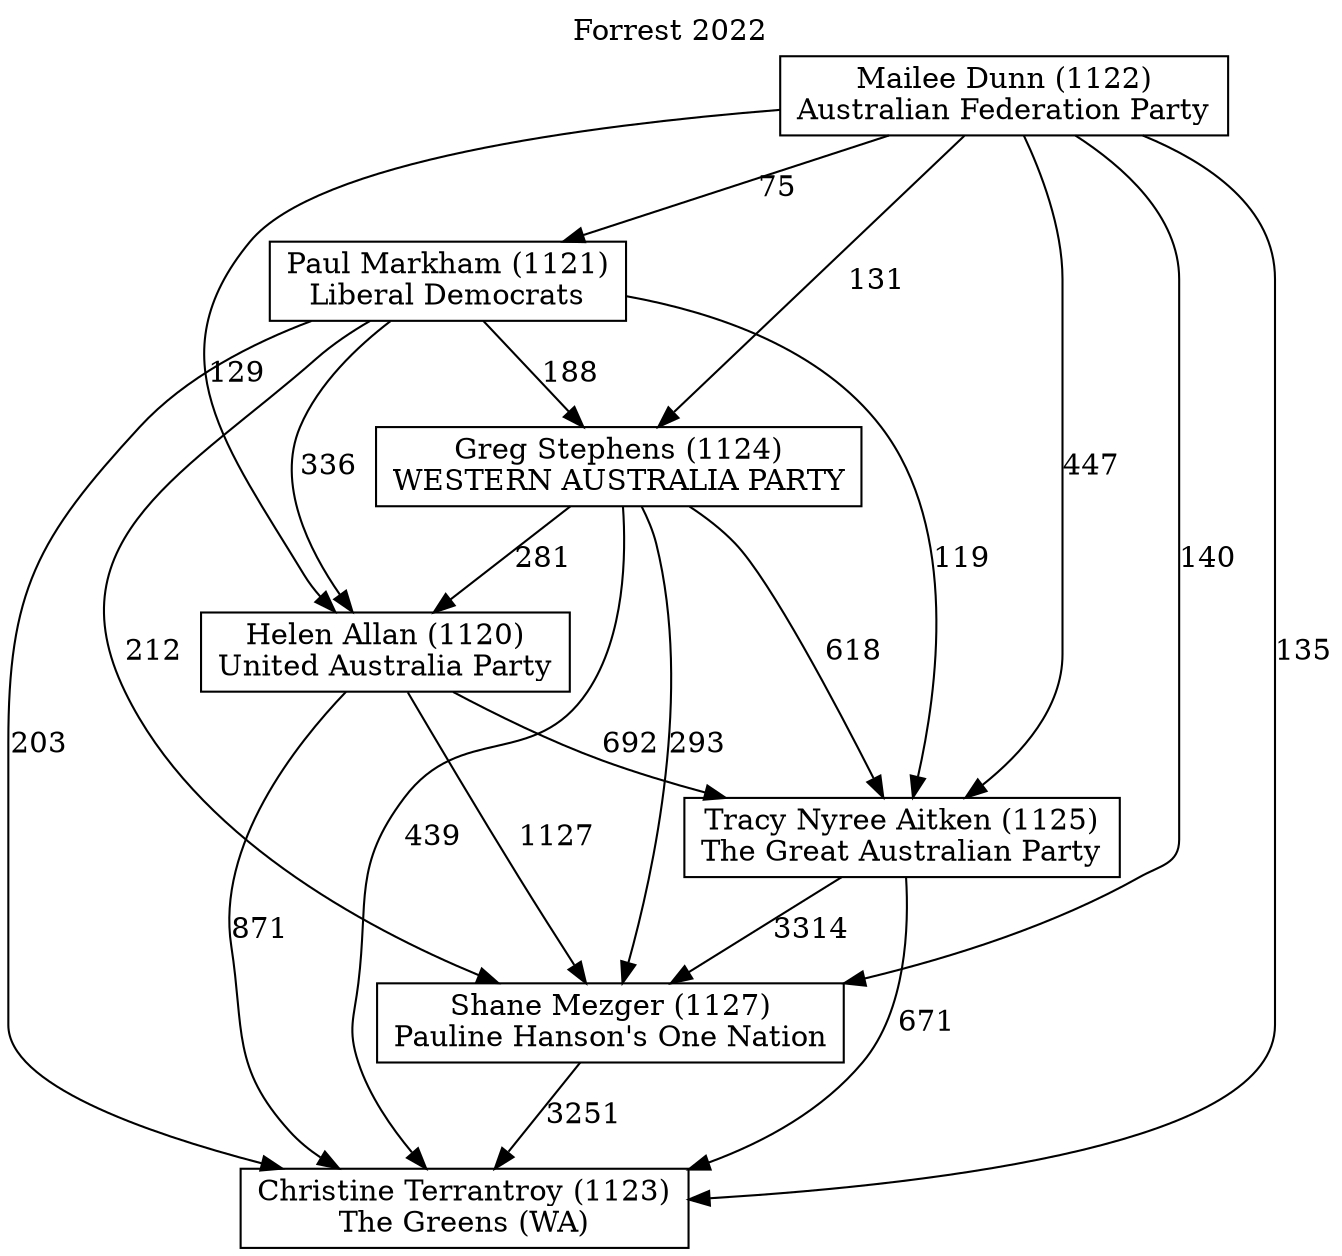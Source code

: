 // House preference flow
digraph "Christine Terrantroy (1123)_Forrest_2022" {
	graph [label="Forrest 2022" labelloc=t mclimit=10]
	node [shape=box]
	"Tracy Nyree Aitken (1125)" [label="Tracy Nyree Aitken (1125)
The Great Australian Party"]
	"Shane Mezger (1127)" [label="Shane Mezger (1127)
Pauline Hanson's One Nation"]
	"Paul Markham (1121)" [label="Paul Markham (1121)
Liberal Democrats"]
	"Greg Stephens (1124)" [label="Greg Stephens (1124)
WESTERN AUSTRALIA PARTY"]
	"Helen Allan (1120)" [label="Helen Allan (1120)
United Australia Party"]
	"Mailee Dunn (1122)" [label="Mailee Dunn (1122)
Australian Federation Party"]
	"Christine Terrantroy (1123)" [label="Christine Terrantroy (1123)
The Greens (WA)"]
	"Shane Mezger (1127)" -> "Christine Terrantroy (1123)" [label=3251]
	"Greg Stephens (1124)" -> "Shane Mezger (1127)" [label=293]
	"Helen Allan (1120)" -> "Christine Terrantroy (1123)" [label=871]
	"Mailee Dunn (1122)" -> "Helen Allan (1120)" [label=129]
	"Helen Allan (1120)" -> "Tracy Nyree Aitken (1125)" [label=692]
	"Mailee Dunn (1122)" -> "Paul Markham (1121)" [label=75]
	"Paul Markham (1121)" -> "Christine Terrantroy (1123)" [label=203]
	"Greg Stephens (1124)" -> "Helen Allan (1120)" [label=281]
	"Paul Markham (1121)" -> "Helen Allan (1120)" [label=336]
	"Helen Allan (1120)" -> "Shane Mezger (1127)" [label=1127]
	"Mailee Dunn (1122)" -> "Tracy Nyree Aitken (1125)" [label=447]
	"Mailee Dunn (1122)" -> "Christine Terrantroy (1123)" [label=135]
	"Mailee Dunn (1122)" -> "Shane Mezger (1127)" [label=140]
	"Greg Stephens (1124)" -> "Christine Terrantroy (1123)" [label=439]
	"Paul Markham (1121)" -> "Tracy Nyree Aitken (1125)" [label=119]
	"Tracy Nyree Aitken (1125)" -> "Christine Terrantroy (1123)" [label=671]
	"Tracy Nyree Aitken (1125)" -> "Shane Mezger (1127)" [label=3314]
	"Paul Markham (1121)" -> "Greg Stephens (1124)" [label=188]
	"Paul Markham (1121)" -> "Shane Mezger (1127)" [label=212]
	"Mailee Dunn (1122)" -> "Greg Stephens (1124)" [label=131]
	"Greg Stephens (1124)" -> "Tracy Nyree Aitken (1125)" [label=618]
}
